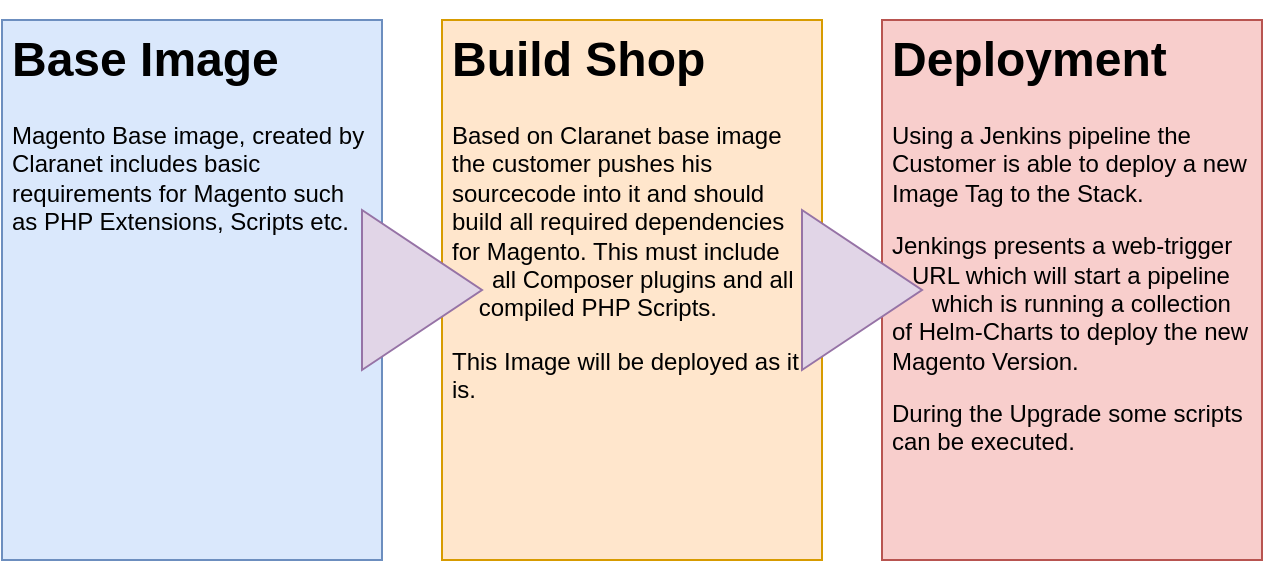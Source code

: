 <mxfile version="12.1.7" type="device" pages="1"><diagram id="TFvgiU9y8hUdy4DvZ2BH" name="Page-1"><mxGraphModel dx="1092" dy="771" grid="1" gridSize="10" guides="1" tooltips="1" connect="1" arrows="1" fold="1" page="1" pageScale="1" pageWidth="1169" pageHeight="827" math="0" shadow="0"><root><mxCell id="0"/><mxCell id="1" parent="0"/><mxCell id="ympZVD8SRje9glLuC-4B-1" value="&lt;h1&gt;Base Image&lt;/h1&gt;&lt;p&gt;Magento Base image, created by Claranet includes basic requirements for Magento such as PHP Extensions, Scripts etc.&lt;/p&gt;&lt;p&gt;&lt;br&gt;&lt;/p&gt;" style="text;html=1;strokeColor=#6c8ebf;fillColor=#dae8fc;spacing=5;spacingTop=-20;whiteSpace=wrap;overflow=hidden;rounded=0;" vertex="1" parent="1"><mxGeometry x="80" y="120" width="190" height="270" as="geometry"/></mxCell><mxCell id="ympZVD8SRje9glLuC-4B-2" value="&lt;h1&gt;Build Shop&lt;/h1&gt;&lt;p&gt;Based on Claranet base image the customer pushes his sourcecode into it and should build all required dependencies&lt;br&gt;for Magento. This must include &lt;br&gt;&amp;nbsp; &amp;nbsp; &amp;nbsp; all Composer plugins and all&lt;br&gt;&amp;nbsp; &amp;nbsp; compiled PHP Scripts.&lt;/p&gt;&lt;p&gt;This Image will be deployed as it is.&lt;/p&gt;" style="text;html=1;strokeColor=#d79b00;fillColor=#ffe6cc;spacing=5;spacingTop=-20;whiteSpace=wrap;overflow=hidden;rounded=0;" vertex="1" parent="1"><mxGeometry x="300" y="120" width="190" height="270" as="geometry"/></mxCell><mxCell id="ympZVD8SRje9glLuC-4B-4" value="&lt;h1&gt;Deployment&lt;/h1&gt;&lt;p&gt;Using a Jenkins pipeline the Customer is able to deploy a new Image Tag to the Stack.&lt;/p&gt;&lt;p&gt;Jenkings presents a web-trigger&lt;br&gt;&amp;nbsp; &amp;nbsp;URL which will start a pipeline&lt;br&gt;&amp;nbsp; &amp;nbsp; &amp;nbsp; which is running a collection of Helm-Charts to deploy the new Magento Version.&lt;/p&gt;&lt;p&gt;During the Upgrade some scripts can be executed.&lt;/p&gt;" style="text;html=1;strokeColor=#b85450;fillColor=#f8cecc;spacing=5;spacingTop=-20;whiteSpace=wrap;overflow=hidden;rounded=0;" vertex="1" parent="1"><mxGeometry x="520" y="120" width="190" height="270" as="geometry"/></mxCell><mxCell id="ympZVD8SRje9glLuC-4B-5" value="" style="triangle;whiteSpace=wrap;html=1;fillColor=#e1d5e7;strokeColor=#9673a6;" vertex="1" parent="1"><mxGeometry x="260" y="215" width="60" height="80" as="geometry"/></mxCell><mxCell id="ympZVD8SRje9glLuC-4B-6" value="" style="triangle;whiteSpace=wrap;html=1;fillColor=#e1d5e7;strokeColor=#9673a6;" vertex="1" parent="1"><mxGeometry x="480" y="215" width="60" height="80" as="geometry"/></mxCell></root></mxGraphModel></diagram></mxfile>